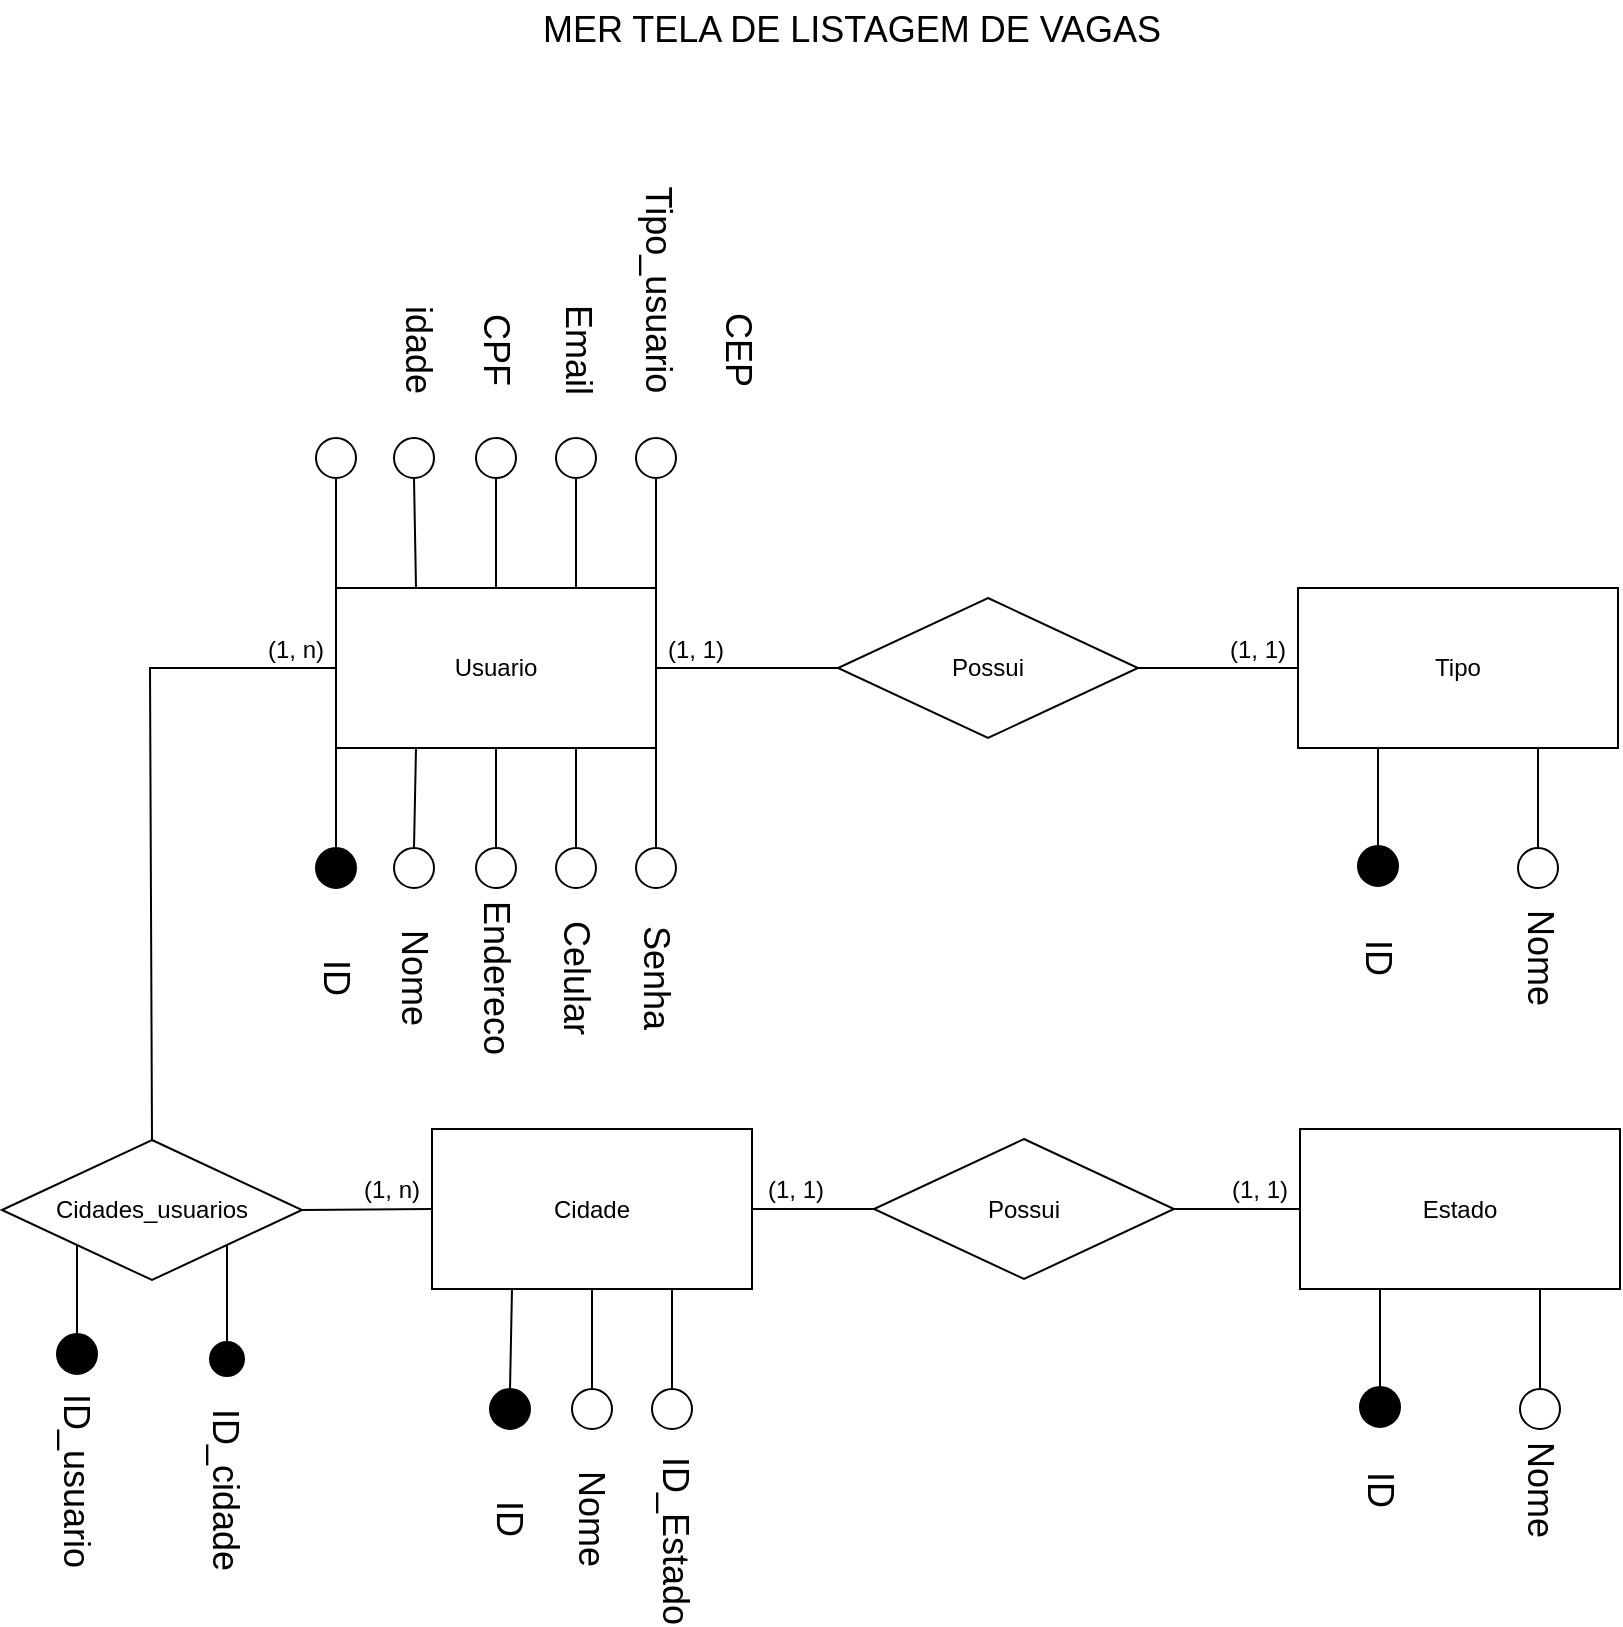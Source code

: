 <mxfile version="21.0.2" type="github">
  <diagram name="Página-1" id="49ChyUxOX3ig4t__MyXS">
    <mxGraphModel dx="1050" dy="573" grid="1" gridSize="10" guides="1" tooltips="1" connect="1" arrows="1" fold="1" page="1" pageScale="1" pageWidth="827" pageHeight="1169" math="0" shadow="0">
      <root>
        <mxCell id="0" />
        <mxCell id="1" parent="0" />
        <mxCell id="oFJ-YZ0ALQoqBtDVKh8i-1" value="Usuario" style="rounded=0;whiteSpace=wrap;html=1;" parent="1" vertex="1">
          <mxGeometry x="175" y="334" width="160" height="80" as="geometry" />
        </mxCell>
        <mxCell id="oFJ-YZ0ALQoqBtDVKh8i-7" value="&lt;font style=&quot;font-size: 18px;&quot;&gt;MER TELA DE LISTAGEM DE VAGAS&lt;/font&gt;" style="text;html=1;strokeColor=none;fillColor=none;align=center;verticalAlign=middle;whiteSpace=wrap;rounded=0;" parent="1" vertex="1">
          <mxGeometry x="260" y="40" width="346" height="30" as="geometry" />
        </mxCell>
        <mxCell id="oFJ-YZ0ALQoqBtDVKh8i-11" value="" style="ellipse;whiteSpace=wrap;html=1;aspect=fixed;fontSize=18;fillColor=#000000;" parent="1" vertex="1">
          <mxGeometry x="165" y="464" width="20" height="20" as="geometry" />
        </mxCell>
        <mxCell id="oFJ-YZ0ALQoqBtDVKh8i-12" value="" style="ellipse;whiteSpace=wrap;html=1;aspect=fixed;fontSize=18;" parent="1" vertex="1">
          <mxGeometry x="325" y="464" width="20" height="20" as="geometry" />
        </mxCell>
        <mxCell id="oFJ-YZ0ALQoqBtDVKh8i-17" value="" style="endArrow=none;html=1;rounded=0;fontSize=18;exitX=0;exitY=1;exitDx=0;exitDy=0;entryX=0.5;entryY=0;entryDx=0;entryDy=0;" parent="1" source="oFJ-YZ0ALQoqBtDVKh8i-1" target="oFJ-YZ0ALQoqBtDVKh8i-11" edge="1">
          <mxGeometry width="50" height="50" relative="1" as="geometry">
            <mxPoint x="521" y="454" as="sourcePoint" />
            <mxPoint x="571" y="404" as="targetPoint" />
          </mxGeometry>
        </mxCell>
        <mxCell id="oFJ-YZ0ALQoqBtDVKh8i-20" value="" style="endArrow=none;html=1;rounded=0;fontSize=18;exitX=1;exitY=1;exitDx=0;exitDy=0;entryX=0.5;entryY=0;entryDx=0;entryDy=0;" parent="1" source="oFJ-YZ0ALQoqBtDVKh8i-1" target="oFJ-YZ0ALQoqBtDVKh8i-12" edge="1">
          <mxGeometry width="50" height="50" relative="1" as="geometry">
            <mxPoint x="521" y="454" as="sourcePoint" />
            <mxPoint x="571" y="404" as="targetPoint" />
          </mxGeometry>
        </mxCell>
        <mxCell id="oFJ-YZ0ALQoqBtDVKh8i-21" value="" style="ellipse;whiteSpace=wrap;html=1;aspect=fixed;fontSize=18;" parent="1" vertex="1">
          <mxGeometry x="285" y="464" width="20" height="20" as="geometry" />
        </mxCell>
        <mxCell id="oFJ-YZ0ALQoqBtDVKh8i-22" value="" style="endArrow=none;html=1;rounded=0;fontSize=18;exitX=0.5;exitY=0;exitDx=0;exitDy=0;entryX=0.75;entryY=1;entryDx=0;entryDy=0;" parent="1" source="oFJ-YZ0ALQoqBtDVKh8i-21" target="oFJ-YZ0ALQoqBtDVKh8i-1" edge="1">
          <mxGeometry width="50" height="50" relative="1" as="geometry">
            <mxPoint x="521" y="454" as="sourcePoint" />
            <mxPoint x="571" y="404" as="targetPoint" />
          </mxGeometry>
        </mxCell>
        <mxCell id="oFJ-YZ0ALQoqBtDVKh8i-23" value="" style="ellipse;whiteSpace=wrap;html=1;aspect=fixed;fontSize=18;" parent="1" vertex="1">
          <mxGeometry x="245" y="464" width="20" height="20" as="geometry" />
        </mxCell>
        <mxCell id="oFJ-YZ0ALQoqBtDVKh8i-24" value="" style="endArrow=none;html=1;rounded=0;fontSize=18;exitX=0.5;exitY=0;exitDx=0;exitDy=0;entryX=0.5;entryY=1;entryDx=0;entryDy=0;" parent="1" source="oFJ-YZ0ALQoqBtDVKh8i-23" target="oFJ-YZ0ALQoqBtDVKh8i-1" edge="1">
          <mxGeometry width="50" height="50" relative="1" as="geometry">
            <mxPoint x="521" y="454" as="sourcePoint" />
            <mxPoint x="571" y="404" as="targetPoint" />
          </mxGeometry>
        </mxCell>
        <mxCell id="oFJ-YZ0ALQoqBtDVKh8i-25" value="" style="ellipse;whiteSpace=wrap;html=1;aspect=fixed;fontSize=18;" parent="1" vertex="1">
          <mxGeometry x="204" y="464" width="20" height="20" as="geometry" />
        </mxCell>
        <mxCell id="oFJ-YZ0ALQoqBtDVKh8i-26" value="" style="endArrow=none;html=1;rounded=0;fontSize=18;exitX=0.5;exitY=0;exitDx=0;exitDy=0;entryX=0.25;entryY=1;entryDx=0;entryDy=0;" parent="1" source="oFJ-YZ0ALQoqBtDVKh8i-25" target="oFJ-YZ0ALQoqBtDVKh8i-1" edge="1">
          <mxGeometry width="50" height="50" relative="1" as="geometry">
            <mxPoint x="521" y="454" as="sourcePoint" />
            <mxPoint x="571" y="404" as="targetPoint" />
          </mxGeometry>
        </mxCell>
        <mxCell id="oFJ-YZ0ALQoqBtDVKh8i-27" value="ID" style="text;html=1;strokeColor=none;fillColor=none;align=center;verticalAlign=middle;whiteSpace=wrap;rounded=0;fontSize=18;rotation=90;" parent="1" vertex="1">
          <mxGeometry x="145" y="514" width="60" height="30" as="geometry" />
        </mxCell>
        <mxCell id="oFJ-YZ0ALQoqBtDVKh8i-28" value="Nome" style="text;html=1;strokeColor=none;fillColor=none;align=center;verticalAlign=middle;whiteSpace=wrap;rounded=0;fontSize=18;rotation=90;" parent="1" vertex="1">
          <mxGeometry x="184" y="514" width="60" height="30" as="geometry" />
        </mxCell>
        <mxCell id="oFJ-YZ0ALQoqBtDVKh8i-29" value="Endereco" style="text;html=1;strokeColor=none;fillColor=none;align=center;verticalAlign=middle;whiteSpace=wrap;rounded=0;fontSize=18;rotation=90;" parent="1" vertex="1">
          <mxGeometry x="225" y="514" width="60" height="30" as="geometry" />
        </mxCell>
        <mxCell id="oFJ-YZ0ALQoqBtDVKh8i-30" value="Celular" style="text;html=1;strokeColor=none;fillColor=none;align=center;verticalAlign=middle;whiteSpace=wrap;rounded=0;fontSize=18;rotation=90;" parent="1" vertex="1">
          <mxGeometry x="265" y="514" width="60" height="30" as="geometry" />
        </mxCell>
        <mxCell id="oFJ-YZ0ALQoqBtDVKh8i-31" value="Senha" style="text;html=1;strokeColor=none;fillColor=none;align=center;verticalAlign=middle;whiteSpace=wrap;rounded=0;fontSize=18;rotation=90;" parent="1" vertex="1">
          <mxGeometry x="305" y="514" width="60" height="30" as="geometry" />
        </mxCell>
        <mxCell id="oFJ-YZ0ALQoqBtDVKh8i-32" value="Cidade" style="rounded=0;whiteSpace=wrap;html=1;" parent="1" vertex="1">
          <mxGeometry x="223" y="604.5" width="160" height="80" as="geometry" />
        </mxCell>
        <mxCell id="oFJ-YZ0ALQoqBtDVKh8i-33" value="" style="ellipse;whiteSpace=wrap;html=1;aspect=fixed;fontSize=18;fillColor=#000000;" parent="1" vertex="1">
          <mxGeometry x="252" y="734.5" width="20" height="20" as="geometry" />
        </mxCell>
        <mxCell id="oFJ-YZ0ALQoqBtDVKh8i-37" value="" style="ellipse;whiteSpace=wrap;html=1;aspect=fixed;fontSize=18;" parent="1" vertex="1">
          <mxGeometry x="333" y="734.5" width="20" height="20" as="geometry" />
        </mxCell>
        <mxCell id="oFJ-YZ0ALQoqBtDVKh8i-38" value="" style="endArrow=none;html=1;rounded=0;fontSize=18;exitX=0.5;exitY=0;exitDx=0;exitDy=0;entryX=0.75;entryY=1;entryDx=0;entryDy=0;" parent="1" source="oFJ-YZ0ALQoqBtDVKh8i-37" target="oFJ-YZ0ALQoqBtDVKh8i-32" edge="1">
          <mxGeometry width="50" height="50" relative="1" as="geometry">
            <mxPoint x="569" y="724.5" as="sourcePoint" />
            <mxPoint x="619" y="674.5" as="targetPoint" />
          </mxGeometry>
        </mxCell>
        <mxCell id="oFJ-YZ0ALQoqBtDVKh8i-39" value="" style="ellipse;whiteSpace=wrap;html=1;aspect=fixed;fontSize=18;" parent="1" vertex="1">
          <mxGeometry x="293" y="734.5" width="20" height="20" as="geometry" />
        </mxCell>
        <mxCell id="oFJ-YZ0ALQoqBtDVKh8i-40" value="" style="endArrow=none;html=1;rounded=0;fontSize=18;exitX=0.5;exitY=0;exitDx=0;exitDy=0;entryX=0.5;entryY=1;entryDx=0;entryDy=0;" parent="1" source="oFJ-YZ0ALQoqBtDVKh8i-39" target="oFJ-YZ0ALQoqBtDVKh8i-32" edge="1">
          <mxGeometry width="50" height="50" relative="1" as="geometry">
            <mxPoint x="569" y="724.5" as="sourcePoint" />
            <mxPoint x="619" y="674.5" as="targetPoint" />
          </mxGeometry>
        </mxCell>
        <mxCell id="oFJ-YZ0ALQoqBtDVKh8i-42" value="" style="endArrow=none;html=1;rounded=0;fontSize=18;exitX=0.5;exitY=0;exitDx=0;exitDy=0;entryX=0.25;entryY=1;entryDx=0;entryDy=0;" parent="1" source="oFJ-YZ0ALQoqBtDVKh8i-33" target="oFJ-YZ0ALQoqBtDVKh8i-32" edge="1">
          <mxGeometry width="50" height="50" relative="1" as="geometry">
            <mxPoint x="262" y="734.5" as="sourcePoint" />
            <mxPoint x="619" y="674.5" as="targetPoint" />
          </mxGeometry>
        </mxCell>
        <mxCell id="oFJ-YZ0ALQoqBtDVKh8i-44" value="ID" style="text;html=1;strokeColor=none;fillColor=none;align=center;verticalAlign=middle;whiteSpace=wrap;rounded=0;fontSize=18;rotation=90;" parent="1" vertex="1">
          <mxGeometry x="232" y="784.5" width="60" height="30" as="geometry" />
        </mxCell>
        <mxCell id="oFJ-YZ0ALQoqBtDVKh8i-45" value="Nome" style="text;html=1;strokeColor=none;fillColor=none;align=center;verticalAlign=middle;whiteSpace=wrap;rounded=0;fontSize=18;rotation=90;" parent="1" vertex="1">
          <mxGeometry x="273" y="784.5" width="60" height="30" as="geometry" />
        </mxCell>
        <mxCell id="oFJ-YZ0ALQoqBtDVKh8i-46" value="ID_Estado" style="text;html=1;strokeColor=none;fillColor=none;align=center;verticalAlign=middle;whiteSpace=wrap;rounded=0;fontSize=18;rotation=90;" parent="1" vertex="1">
          <mxGeometry x="315" y="795.5" width="60" height="30" as="geometry" />
        </mxCell>
        <mxCell id="oFJ-YZ0ALQoqBtDVKh8i-50" value="" style="ellipse;whiteSpace=wrap;html=1;aspect=fixed;fontSize=18;fillColor=#000000;" parent="1" vertex="1">
          <mxGeometry x="35.5" y="707" width="20" height="20" as="geometry" />
        </mxCell>
        <mxCell id="oFJ-YZ0ALQoqBtDVKh8i-51" value="ID_usuario" style="text;html=1;strokeColor=none;fillColor=none;align=center;verticalAlign=middle;whiteSpace=wrap;rounded=0;fontSize=18;rotation=90;" parent="1" vertex="1">
          <mxGeometry y="765.5" width="91" height="30" as="geometry" />
        </mxCell>
        <mxCell id="oFJ-YZ0ALQoqBtDVKh8i-53" value="" style="ellipse;whiteSpace=wrap;html=1;aspect=fixed;fontSize=18;fillColor=#000000;" parent="1" vertex="1">
          <mxGeometry x="112" y="711" width="17" height="17" as="geometry" />
        </mxCell>
        <mxCell id="oFJ-YZ0ALQoqBtDVKh8i-54" value="ID_cidade" style="text;html=1;strokeColor=none;fillColor=none;align=center;verticalAlign=middle;whiteSpace=wrap;rounded=0;fontSize=18;rotation=90;" parent="1" vertex="1">
          <mxGeometry x="74" y="770" width="91" height="30" as="geometry" />
        </mxCell>
        <mxCell id="oFJ-YZ0ALQoqBtDVKh8i-57" value="" style="ellipse;whiteSpace=wrap;html=1;aspect=fixed;fontSize=18;" parent="1" vertex="1">
          <mxGeometry x="165" y="259" width="20" height="20" as="geometry" />
        </mxCell>
        <mxCell id="oFJ-YZ0ALQoqBtDVKh8i-58" value="" style="ellipse;whiteSpace=wrap;html=1;aspect=fixed;fontSize=18;" parent="1" vertex="1">
          <mxGeometry x="325" y="259" width="20" height="20" as="geometry" />
        </mxCell>
        <mxCell id="oFJ-YZ0ALQoqBtDVKh8i-59" value="" style="ellipse;whiteSpace=wrap;html=1;aspect=fixed;fontSize=18;" parent="1" vertex="1">
          <mxGeometry x="285" y="259" width="20" height="20" as="geometry" />
        </mxCell>
        <mxCell id="oFJ-YZ0ALQoqBtDVKh8i-60" value="" style="ellipse;whiteSpace=wrap;html=1;aspect=fixed;fontSize=18;" parent="1" vertex="1">
          <mxGeometry x="245" y="259" width="20" height="20" as="geometry" />
        </mxCell>
        <mxCell id="oFJ-YZ0ALQoqBtDVKh8i-61" value="" style="ellipse;whiteSpace=wrap;html=1;aspect=fixed;fontSize=18;" parent="1" vertex="1">
          <mxGeometry x="204" y="259" width="20" height="20" as="geometry" />
        </mxCell>
        <mxCell id="oFJ-YZ0ALQoqBtDVKh8i-62" value="" style="endArrow=none;html=1;rounded=0;fontSize=18;entryX=0.5;entryY=1;entryDx=0;entryDy=0;exitX=0;exitY=0;exitDx=0;exitDy=0;" parent="1" source="oFJ-YZ0ALQoqBtDVKh8i-1" target="oFJ-YZ0ALQoqBtDVKh8i-57" edge="1">
          <mxGeometry width="50" height="50" relative="1" as="geometry">
            <mxPoint x="555" y="354" as="sourcePoint" />
            <mxPoint x="605" y="304" as="targetPoint" />
          </mxGeometry>
        </mxCell>
        <mxCell id="oFJ-YZ0ALQoqBtDVKh8i-63" value="" style="endArrow=none;html=1;rounded=0;fontSize=18;entryX=0.5;entryY=1;entryDx=0;entryDy=0;exitX=0.25;exitY=0;exitDx=0;exitDy=0;" parent="1" source="oFJ-YZ0ALQoqBtDVKh8i-1" target="oFJ-YZ0ALQoqBtDVKh8i-61" edge="1">
          <mxGeometry width="50" height="50" relative="1" as="geometry">
            <mxPoint x="555" y="354" as="sourcePoint" />
            <mxPoint x="605" y="304" as="targetPoint" />
          </mxGeometry>
        </mxCell>
        <mxCell id="oFJ-YZ0ALQoqBtDVKh8i-64" value="" style="endArrow=none;html=1;rounded=0;fontSize=18;entryX=0.5;entryY=1;entryDx=0;entryDy=0;exitX=0.5;exitY=0;exitDx=0;exitDy=0;" parent="1" source="oFJ-YZ0ALQoqBtDVKh8i-1" target="oFJ-YZ0ALQoqBtDVKh8i-60" edge="1">
          <mxGeometry width="50" height="50" relative="1" as="geometry">
            <mxPoint x="555" y="354" as="sourcePoint" />
            <mxPoint x="605" y="304" as="targetPoint" />
          </mxGeometry>
        </mxCell>
        <mxCell id="oFJ-YZ0ALQoqBtDVKh8i-65" value="" style="endArrow=none;html=1;rounded=0;fontSize=18;entryX=0.5;entryY=1;entryDx=0;entryDy=0;exitX=0.75;exitY=0;exitDx=0;exitDy=0;" parent="1" source="oFJ-YZ0ALQoqBtDVKh8i-1" target="oFJ-YZ0ALQoqBtDVKh8i-59" edge="1">
          <mxGeometry width="50" height="50" relative="1" as="geometry">
            <mxPoint x="555" y="354" as="sourcePoint" />
            <mxPoint x="605" y="304" as="targetPoint" />
          </mxGeometry>
        </mxCell>
        <mxCell id="oFJ-YZ0ALQoqBtDVKh8i-66" value="" style="endArrow=none;html=1;rounded=0;fontSize=18;entryX=0.5;entryY=1;entryDx=0;entryDy=0;exitX=1;exitY=0;exitDx=0;exitDy=0;" parent="1" source="oFJ-YZ0ALQoqBtDVKh8i-1" target="oFJ-YZ0ALQoqBtDVKh8i-58" edge="1">
          <mxGeometry width="50" height="50" relative="1" as="geometry">
            <mxPoint x="555" y="354" as="sourcePoint" />
            <mxPoint x="605" y="304" as="targetPoint" />
          </mxGeometry>
        </mxCell>
        <mxCell id="oFJ-YZ0ALQoqBtDVKh8i-68" value="idade" style="text;html=1;strokeColor=none;fillColor=none;align=center;verticalAlign=middle;whiteSpace=wrap;rounded=0;fontSize=18;rotation=90;" parent="1" vertex="1">
          <mxGeometry x="181" y="200" width="70" height="30" as="geometry" />
        </mxCell>
        <mxCell id="oFJ-YZ0ALQoqBtDVKh8i-69" value="CPF" style="text;html=1;strokeColor=none;fillColor=none;align=center;verticalAlign=middle;whiteSpace=wrap;rounded=0;fontSize=18;rotation=90;" parent="1" vertex="1">
          <mxGeometry x="225" y="200" width="60" height="30" as="geometry" />
        </mxCell>
        <mxCell id="oFJ-YZ0ALQoqBtDVKh8i-70" value="Email" style="text;html=1;strokeColor=none;fillColor=none;align=center;verticalAlign=middle;whiteSpace=wrap;rounded=0;fontSize=18;rotation=90;" parent="1" vertex="1">
          <mxGeometry x="266" y="200" width="60" height="30" as="geometry" />
        </mxCell>
        <mxCell id="oFJ-YZ0ALQoqBtDVKh8i-71" value="Tipo_usuario" style="text;html=1;strokeColor=none;fillColor=none;align=center;verticalAlign=middle;whiteSpace=wrap;rounded=0;fontSize=18;rotation=90;" parent="1" vertex="1">
          <mxGeometry x="306" y="170" width="60" height="30" as="geometry" />
        </mxCell>
        <mxCell id="oFJ-YZ0ALQoqBtDVKh8i-72" value="CEP" style="text;html=1;strokeColor=none;fillColor=none;align=center;verticalAlign=middle;whiteSpace=wrap;rounded=0;fontSize=18;rotation=90;" parent="1" vertex="1">
          <mxGeometry x="346" y="200" width="60" height="30" as="geometry" />
        </mxCell>
        <mxCell id="LlLtdtgc7xsDMDWSRw3H-1" value="Tipo" style="rounded=0;whiteSpace=wrap;html=1;" parent="1" vertex="1">
          <mxGeometry x="656" y="334" width="160" height="80" as="geometry" />
        </mxCell>
        <mxCell id="LlLtdtgc7xsDMDWSRw3H-4" value="" style="ellipse;whiteSpace=wrap;html=1;aspect=fixed;fontSize=18;fillColor=#000000;" parent="1" vertex="1">
          <mxGeometry x="686" y="463" width="20" height="20" as="geometry" />
        </mxCell>
        <mxCell id="LlLtdtgc7xsDMDWSRw3H-5" value="" style="ellipse;whiteSpace=wrap;html=1;aspect=fixed;fontSize=18;" parent="1" vertex="1">
          <mxGeometry x="766" y="464" width="20" height="20" as="geometry" />
        </mxCell>
        <mxCell id="LlLtdtgc7xsDMDWSRw3H-6" value="ID" style="text;html=1;strokeColor=none;fillColor=none;align=center;verticalAlign=middle;whiteSpace=wrap;rounded=0;fontSize=18;rotation=90;" parent="1" vertex="1">
          <mxGeometry x="666" y="504" width="60" height="30" as="geometry" />
        </mxCell>
        <mxCell id="LlLtdtgc7xsDMDWSRw3H-7" value="Nome" style="text;html=1;strokeColor=none;fillColor=none;align=center;verticalAlign=middle;whiteSpace=wrap;rounded=0;fontSize=18;rotation=90;" parent="1" vertex="1">
          <mxGeometry x="747" y="504" width="60" height="30" as="geometry" />
        </mxCell>
        <mxCell id="LlLtdtgc7xsDMDWSRw3H-10" value="" style="endArrow=none;html=1;rounded=0;exitX=0.5;exitY=0;exitDx=0;exitDy=0;entryX=0.25;entryY=1;entryDx=0;entryDy=0;" parent="1" source="LlLtdtgc7xsDMDWSRw3H-4" target="LlLtdtgc7xsDMDWSRw3H-1" edge="1">
          <mxGeometry width="50" height="50" relative="1" as="geometry">
            <mxPoint x="892" y="514" as="sourcePoint" />
            <mxPoint x="942" y="464" as="targetPoint" />
          </mxGeometry>
        </mxCell>
        <mxCell id="LlLtdtgc7xsDMDWSRw3H-12" value="" style="endArrow=none;html=1;rounded=0;exitX=0.5;exitY=0;exitDx=0;exitDy=0;entryX=0.75;entryY=1;entryDx=0;entryDy=0;" parent="1" source="LlLtdtgc7xsDMDWSRw3H-5" target="LlLtdtgc7xsDMDWSRw3H-1" edge="1">
          <mxGeometry width="50" height="50" relative="1" as="geometry">
            <mxPoint x="747" y="494" as="sourcePoint" />
            <mxPoint x="797" y="444" as="targetPoint" />
          </mxGeometry>
        </mxCell>
        <mxCell id="LlLtdtgc7xsDMDWSRw3H-13" value="Estado" style="rounded=0;whiteSpace=wrap;html=1;" parent="1" vertex="1">
          <mxGeometry x="657" y="604.5" width="160" height="80" as="geometry" />
        </mxCell>
        <mxCell id="LlLtdtgc7xsDMDWSRw3H-14" value="" style="ellipse;whiteSpace=wrap;html=1;aspect=fixed;fontSize=18;fillColor=#000000;" parent="1" vertex="1">
          <mxGeometry x="687" y="733.5" width="20" height="20" as="geometry" />
        </mxCell>
        <mxCell id="LlLtdtgc7xsDMDWSRw3H-15" value="" style="ellipse;whiteSpace=wrap;html=1;aspect=fixed;fontSize=18;" parent="1" vertex="1">
          <mxGeometry x="767" y="734.5" width="20" height="20" as="geometry" />
        </mxCell>
        <mxCell id="LlLtdtgc7xsDMDWSRw3H-16" value="ID" style="text;html=1;strokeColor=none;fillColor=none;align=center;verticalAlign=middle;whiteSpace=wrap;rounded=0;fontSize=18;rotation=90;" parent="1" vertex="1">
          <mxGeometry x="667" y="770" width="60" height="30" as="geometry" />
        </mxCell>
        <mxCell id="LlLtdtgc7xsDMDWSRw3H-17" value="Nome" style="text;html=1;strokeColor=none;fillColor=none;align=center;verticalAlign=middle;whiteSpace=wrap;rounded=0;fontSize=18;rotation=90;" parent="1" vertex="1">
          <mxGeometry x="747" y="770" width="60" height="30" as="geometry" />
        </mxCell>
        <mxCell id="LlLtdtgc7xsDMDWSRw3H-18" value="" style="endArrow=none;html=1;rounded=0;exitX=0.5;exitY=0;exitDx=0;exitDy=0;entryX=0.25;entryY=1;entryDx=0;entryDy=0;" parent="1" source="LlLtdtgc7xsDMDWSRw3H-14" target="LlLtdtgc7xsDMDWSRw3H-13" edge="1">
          <mxGeometry width="50" height="50" relative="1" as="geometry">
            <mxPoint x="893" y="784.5" as="sourcePoint" />
            <mxPoint x="943" y="734.5" as="targetPoint" />
          </mxGeometry>
        </mxCell>
        <mxCell id="LlLtdtgc7xsDMDWSRw3H-19" value="" style="endArrow=none;html=1;rounded=0;exitX=0.5;exitY=0;exitDx=0;exitDy=0;entryX=0.75;entryY=1;entryDx=0;entryDy=0;" parent="1" source="LlLtdtgc7xsDMDWSRw3H-15" target="LlLtdtgc7xsDMDWSRw3H-13" edge="1">
          <mxGeometry width="50" height="50" relative="1" as="geometry">
            <mxPoint x="748" y="764.5" as="sourcePoint" />
            <mxPoint x="798" y="714.5" as="targetPoint" />
          </mxGeometry>
        </mxCell>
        <mxCell id="LlLtdtgc7xsDMDWSRw3H-33" value="Possui" style="rhombus;whiteSpace=wrap;html=1;" parent="1" vertex="1">
          <mxGeometry x="426" y="339" width="150" height="70" as="geometry" />
        </mxCell>
        <mxCell id="LlLtdtgc7xsDMDWSRw3H-37" value="" style="endArrow=none;html=1;rounded=0;exitX=1;exitY=0.5;exitDx=0;exitDy=0;entryX=0;entryY=0.5;entryDx=0;entryDy=0;" parent="1" source="oFJ-YZ0ALQoqBtDVKh8i-1" target="LlLtdtgc7xsDMDWSRw3H-33" edge="1">
          <mxGeometry width="50" height="50" relative="1" as="geometry">
            <mxPoint x="541" y="534" as="sourcePoint" />
            <mxPoint x="591" y="484" as="targetPoint" />
          </mxGeometry>
        </mxCell>
        <mxCell id="LlLtdtgc7xsDMDWSRw3H-38" value="" style="endArrow=none;html=1;rounded=0;exitX=1;exitY=0.5;exitDx=0;exitDy=0;entryX=0;entryY=0.5;entryDx=0;entryDy=0;" parent="1" source="LlLtdtgc7xsDMDWSRw3H-33" target="LlLtdtgc7xsDMDWSRw3H-1" edge="1">
          <mxGeometry width="50" height="50" relative="1" as="geometry">
            <mxPoint x="541" y="534" as="sourcePoint" />
            <mxPoint x="591" y="484" as="targetPoint" />
          </mxGeometry>
        </mxCell>
        <mxCell id="LlLtdtgc7xsDMDWSRw3H-40" value="Possui" style="rhombus;whiteSpace=wrap;html=1;" parent="1" vertex="1">
          <mxGeometry x="444" y="609.5" width="150" height="70" as="geometry" />
        </mxCell>
        <mxCell id="LlLtdtgc7xsDMDWSRw3H-41" value="" style="endArrow=none;html=1;rounded=0;exitX=1;exitY=0.5;exitDx=0;exitDy=0;entryX=0;entryY=0.5;entryDx=0;entryDy=0;" parent="1" source="oFJ-YZ0ALQoqBtDVKh8i-32" target="LlLtdtgc7xsDMDWSRw3H-40" edge="1">
          <mxGeometry width="50" height="50" relative="1" as="geometry">
            <mxPoint x="565" y="584.5" as="sourcePoint" />
            <mxPoint x="615" y="534.5" as="targetPoint" />
          </mxGeometry>
        </mxCell>
        <mxCell id="LlLtdtgc7xsDMDWSRw3H-43" value="" style="endArrow=none;html=1;rounded=0;exitX=1;exitY=0.5;exitDx=0;exitDy=0;entryX=0;entryY=0.5;entryDx=0;entryDy=0;" parent="1" source="LlLtdtgc7xsDMDWSRw3H-40" target="LlLtdtgc7xsDMDWSRw3H-13" edge="1">
          <mxGeometry width="50" height="50" relative="1" as="geometry">
            <mxPoint x="553" y="584.5" as="sourcePoint" />
            <mxPoint x="653" y="644.5" as="targetPoint" />
          </mxGeometry>
        </mxCell>
        <mxCell id="LlLtdtgc7xsDMDWSRw3H-45" value="Cidades_usuarios" style="rhombus;whiteSpace=wrap;html=1;" parent="1" vertex="1">
          <mxGeometry x="8" y="610" width="150" height="70" as="geometry" />
        </mxCell>
        <mxCell id="LlLtdtgc7xsDMDWSRw3H-53" value="" style="endArrow=none;html=1;rounded=0;entryX=0;entryY=0.5;entryDx=0;entryDy=0;exitX=0.5;exitY=0;exitDx=0;exitDy=0;" parent="1" source="LlLtdtgc7xsDMDWSRw3H-45" target="oFJ-YZ0ALQoqBtDVKh8i-1" edge="1">
          <mxGeometry width="50" height="50" relative="1" as="geometry">
            <mxPoint x="342" y="560" as="sourcePoint" />
            <mxPoint x="392" y="510" as="targetPoint" />
            <Array as="points">
              <mxPoint x="82" y="374" />
            </Array>
          </mxGeometry>
        </mxCell>
        <mxCell id="LlLtdtgc7xsDMDWSRw3H-55" value="" style="endArrow=none;html=1;rounded=0;exitX=0.5;exitY=0;exitDx=0;exitDy=0;entryX=0;entryY=1;entryDx=0;entryDy=0;" parent="1" source="oFJ-YZ0ALQoqBtDVKh8i-50" target="LlLtdtgc7xsDMDWSRw3H-45" edge="1">
          <mxGeometry width="50" height="50" relative="1" as="geometry">
            <mxPoint x="342" y="750" as="sourcePoint" />
            <mxPoint x="392" y="700" as="targetPoint" />
          </mxGeometry>
        </mxCell>
        <mxCell id="LlLtdtgc7xsDMDWSRw3H-56" value="" style="endArrow=none;html=1;rounded=0;entryX=1;entryY=1;entryDx=0;entryDy=0;exitX=0.5;exitY=0;exitDx=0;exitDy=0;" parent="1" source="oFJ-YZ0ALQoqBtDVKh8i-53" target="LlLtdtgc7xsDMDWSRw3H-45" edge="1">
          <mxGeometry width="50" height="50" relative="1" as="geometry">
            <mxPoint x="342" y="750" as="sourcePoint" />
            <mxPoint x="392" y="700" as="targetPoint" />
          </mxGeometry>
        </mxCell>
        <mxCell id="LlLtdtgc7xsDMDWSRw3H-57" value="" style="endArrow=none;html=1;rounded=0;exitX=1;exitY=0.5;exitDx=0;exitDy=0;entryX=0;entryY=0.5;entryDx=0;entryDy=0;" parent="1" source="LlLtdtgc7xsDMDWSRw3H-45" target="oFJ-YZ0ALQoqBtDVKh8i-32" edge="1">
          <mxGeometry width="50" height="50" relative="1" as="geometry">
            <mxPoint x="582" y="750" as="sourcePoint" />
            <mxPoint x="632" y="700" as="targetPoint" />
          </mxGeometry>
        </mxCell>
        <mxCell id="LlLtdtgc7xsDMDWSRw3H-58" value="(1, 1)" style="text;html=1;strokeColor=none;fillColor=none;align=center;verticalAlign=middle;whiteSpace=wrap;rounded=0;" parent="1" vertex="1">
          <mxGeometry x="606" y="350" width="60" height="30" as="geometry" />
        </mxCell>
        <mxCell id="LlLtdtgc7xsDMDWSRw3H-59" value="(1, 1)" style="text;html=1;strokeColor=none;fillColor=none;align=center;verticalAlign=middle;whiteSpace=wrap;rounded=0;" parent="1" vertex="1">
          <mxGeometry x="325" y="350" width="60" height="30" as="geometry" />
        </mxCell>
        <mxCell id="LlLtdtgc7xsDMDWSRw3H-60" value="(1, n)" style="text;html=1;strokeColor=none;fillColor=none;align=center;verticalAlign=middle;whiteSpace=wrap;rounded=0;" parent="1" vertex="1">
          <mxGeometry x="125" y="350" width="60" height="30" as="geometry" />
        </mxCell>
        <mxCell id="LlLtdtgc7xsDMDWSRw3H-61" value="(1, n)" style="text;html=1;strokeColor=none;fillColor=none;align=center;verticalAlign=middle;whiteSpace=wrap;rounded=0;" parent="1" vertex="1">
          <mxGeometry x="173" y="620" width="60" height="30" as="geometry" />
        </mxCell>
        <mxCell id="LlLtdtgc7xsDMDWSRw3H-62" value="(1, 1)" style="text;html=1;strokeColor=none;fillColor=none;align=center;verticalAlign=middle;whiteSpace=wrap;rounded=0;" parent="1" vertex="1">
          <mxGeometry x="375" y="620" width="60" height="30" as="geometry" />
        </mxCell>
        <mxCell id="LlLtdtgc7xsDMDWSRw3H-63" value="(1, 1)" style="text;html=1;strokeColor=none;fillColor=none;align=center;verticalAlign=middle;whiteSpace=wrap;rounded=0;" parent="1" vertex="1">
          <mxGeometry x="607" y="620" width="60" height="30" as="geometry" />
        </mxCell>
      </root>
    </mxGraphModel>
  </diagram>
</mxfile>
